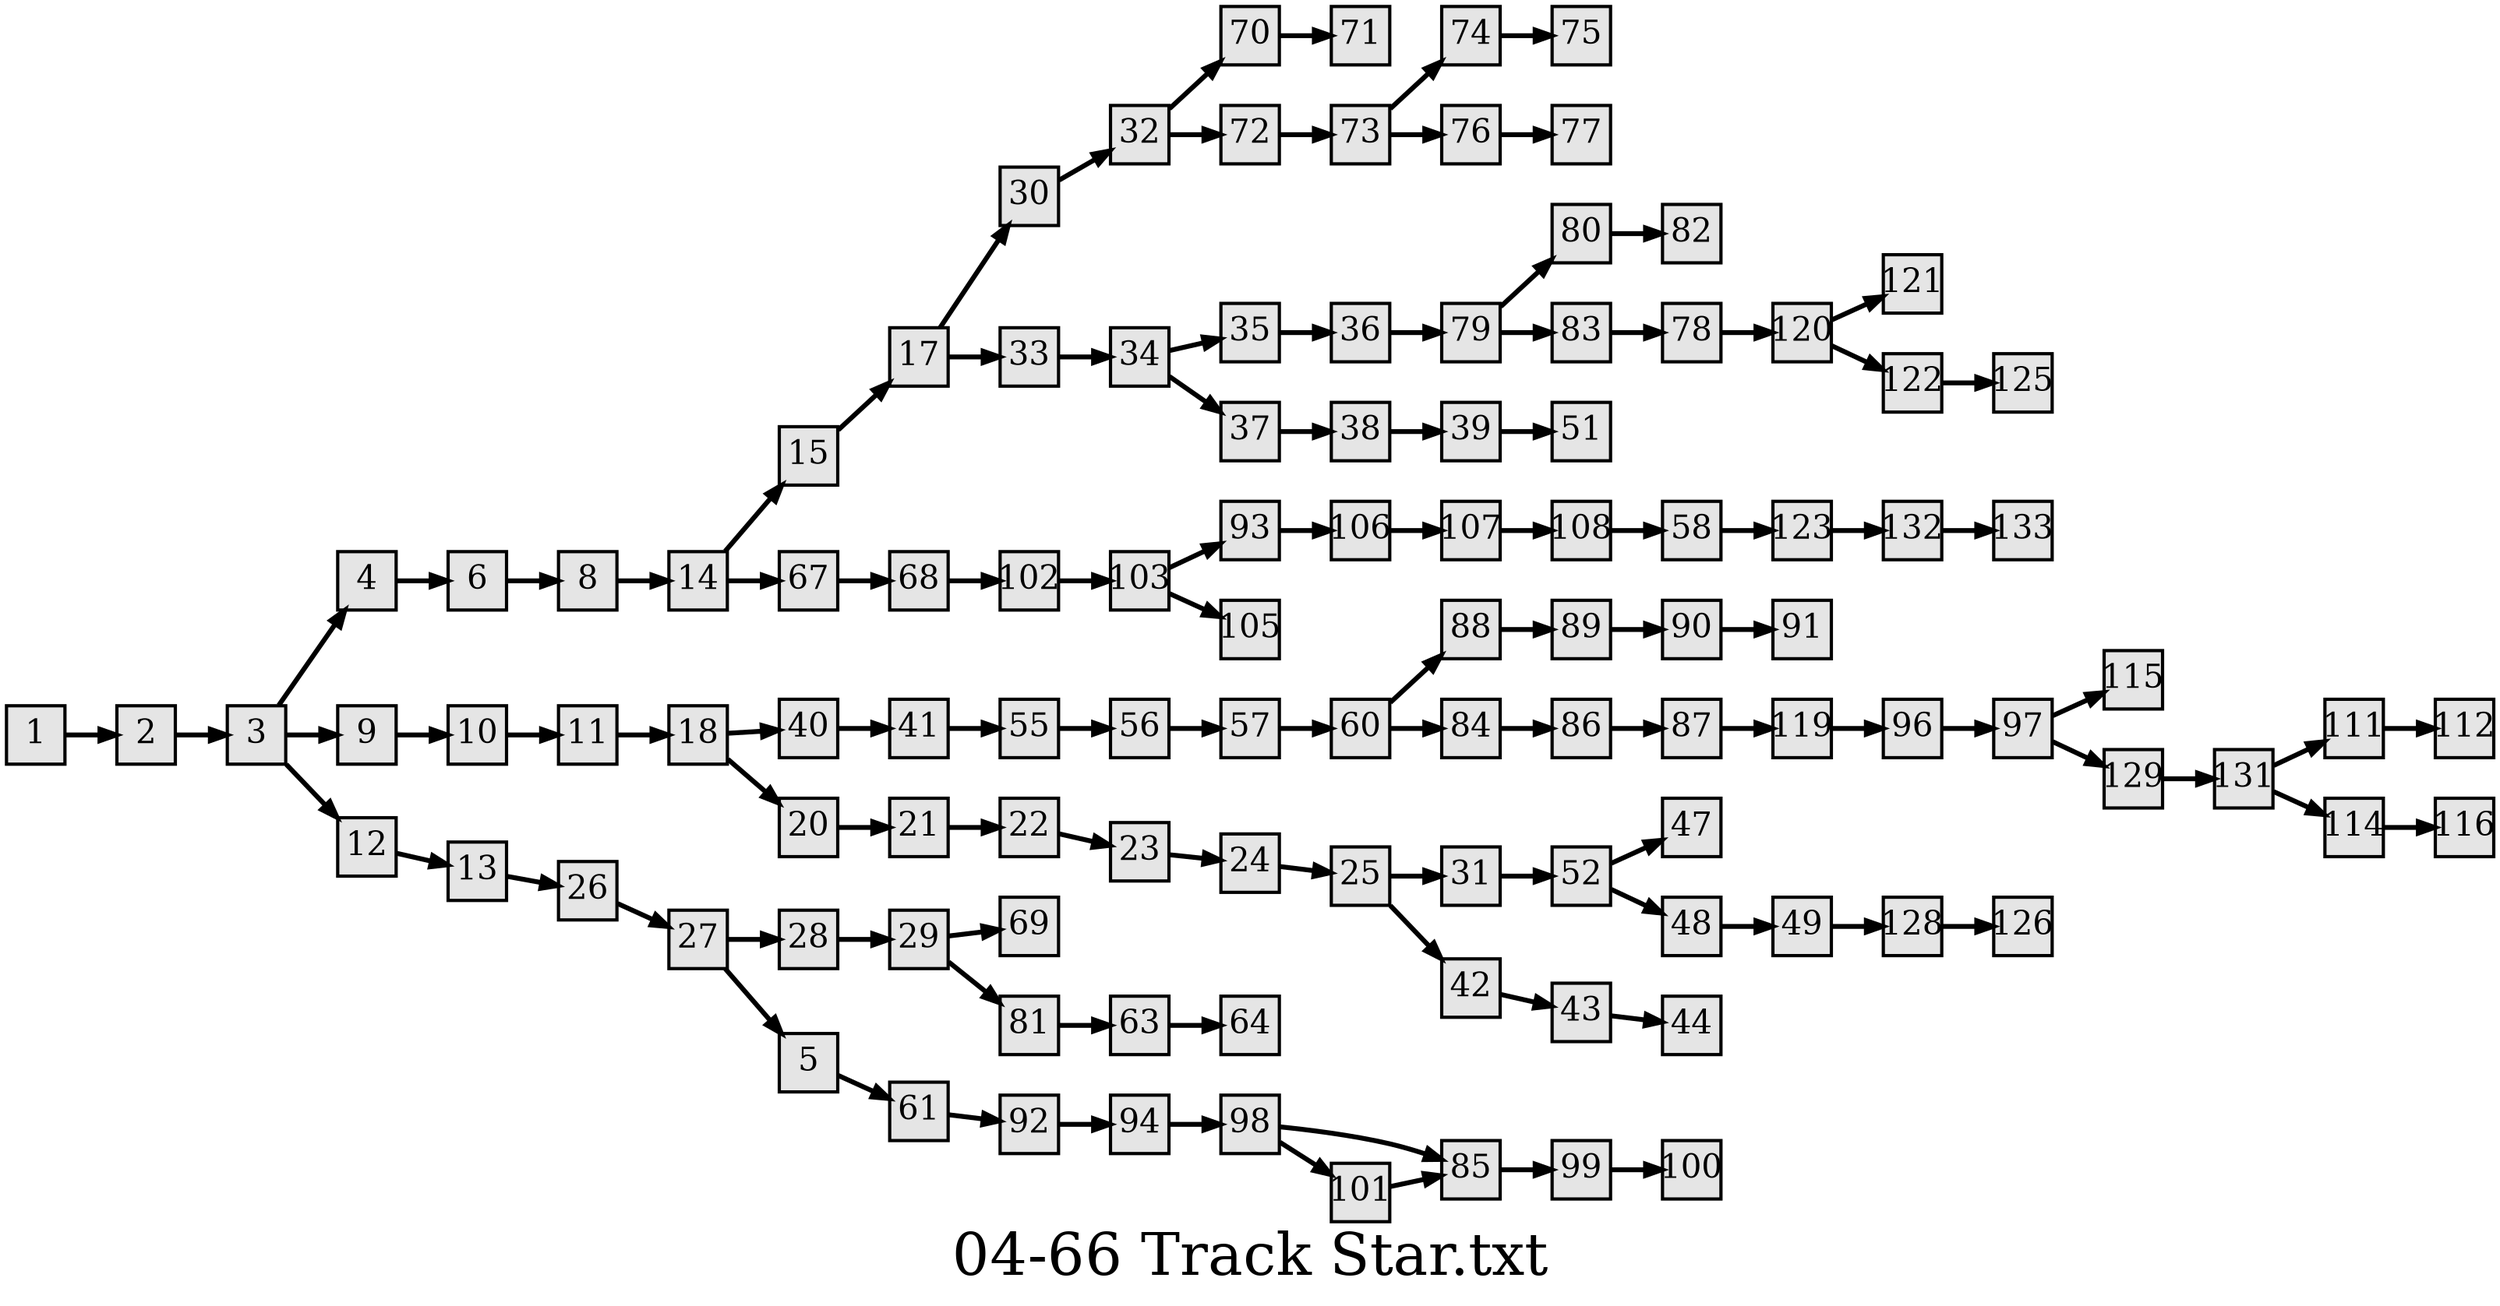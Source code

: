 digraph g{
  graph [ label="04-66 Track Star.txt" rankdir=LR, ordering=out, fontsize=36, nodesep="0.35", ranksep="0.45"];
  node  [shape=rect, penwidth=2, fontsize=20, style=filled, fillcolor=grey90, margin="0,0", labelfloat=true, regular=true, fixedsize=true];
  edge  [labelfloat=true, penwidth=3, fontsize=12];
  1 -> 2;
  2 -> 3;
  3 -> 4;
  3 -> 9;
  3 -> 12;
  4 -> 6;
  5 -> 61;
  6 -> 8;
  8 -> 14;
  9 -> 10;
  10 -> 11;
  11 -> 18;
  12 -> 13;
  13 -> 26;
  14 -> 15;
  14 -> 67;
  15 -> 17;
  17 -> 30;
  17 -> 33;
  18 -> 40;
  18 -> 20;
  20 -> 21;
  21 -> 22;
  22 -> 23;
  23 -> 24;
  24 -> 25;
  25 -> 31;
  25 -> 42;
  26 -> 27;
  27 -> 28;
  27 -> 5;
  28 -> 29;
  29 -> 69;
  29 -> 81;
  30 -> 32;
  31 -> 52;
  32 -> 70;
  32 -> 72;
  33 -> 34;
  34 -> 35;
  34 -> 37;
  35 -> 36;
  36 -> 79;
  37 -> 38;
  38 -> 39;
  39 -> 51;
  40 -> 41;
  41 -> 55;
  42 -> 43;
  43 -> 44;
  48 -> 49;
  49 -> 128;
  52 -> 47;
  52 -> 48;
  55 -> 56;
  56 -> 57;
  57 -> 60;
  58 -> 123;
  60 -> 88;
  60 -> 84;
  61 -> 92;
  63 -> 64;
  67 -> 68;
  68 -> 102;
  70 -> 71;
  72 -> 73;
  73 -> 74;
  73 -> 76;
  74 -> 75;
  76 -> 77;
  78 -> 120;
  79 -> 80;
  79 -> 83;
  80 -> 82;
  81 -> 63;
  83 -> 78;
  84 -> 86;
  85 -> 99;
  86 -> 87;
  87 -> 119;
  88 -> 89;
  89 -> 90;
  90 -> 91;
  92 -> 94;
  93 -> 106;
  94 -> 98;
  96 -> 97;
  97 -> 115;
  97 -> 129;
  98 -> 85;
  98 -> 101;
  99 -> 100;
  101 -> 85;
  102 -> 103;
  103 -> 93;
  103 -> 105;
  106 -> 107;
  107 -> 108;
  108 -> 58;
  111 -> 112;
  114 -> 116;
  119 -> 96;
  120 -> 121;
  120 -> 122;
  122 -> 125;
  123 -> 132;
  128 -> 126;
  129 -> 131;
  131 -> 111;
  131 -> 114;
  132 -> 133;
  
}


